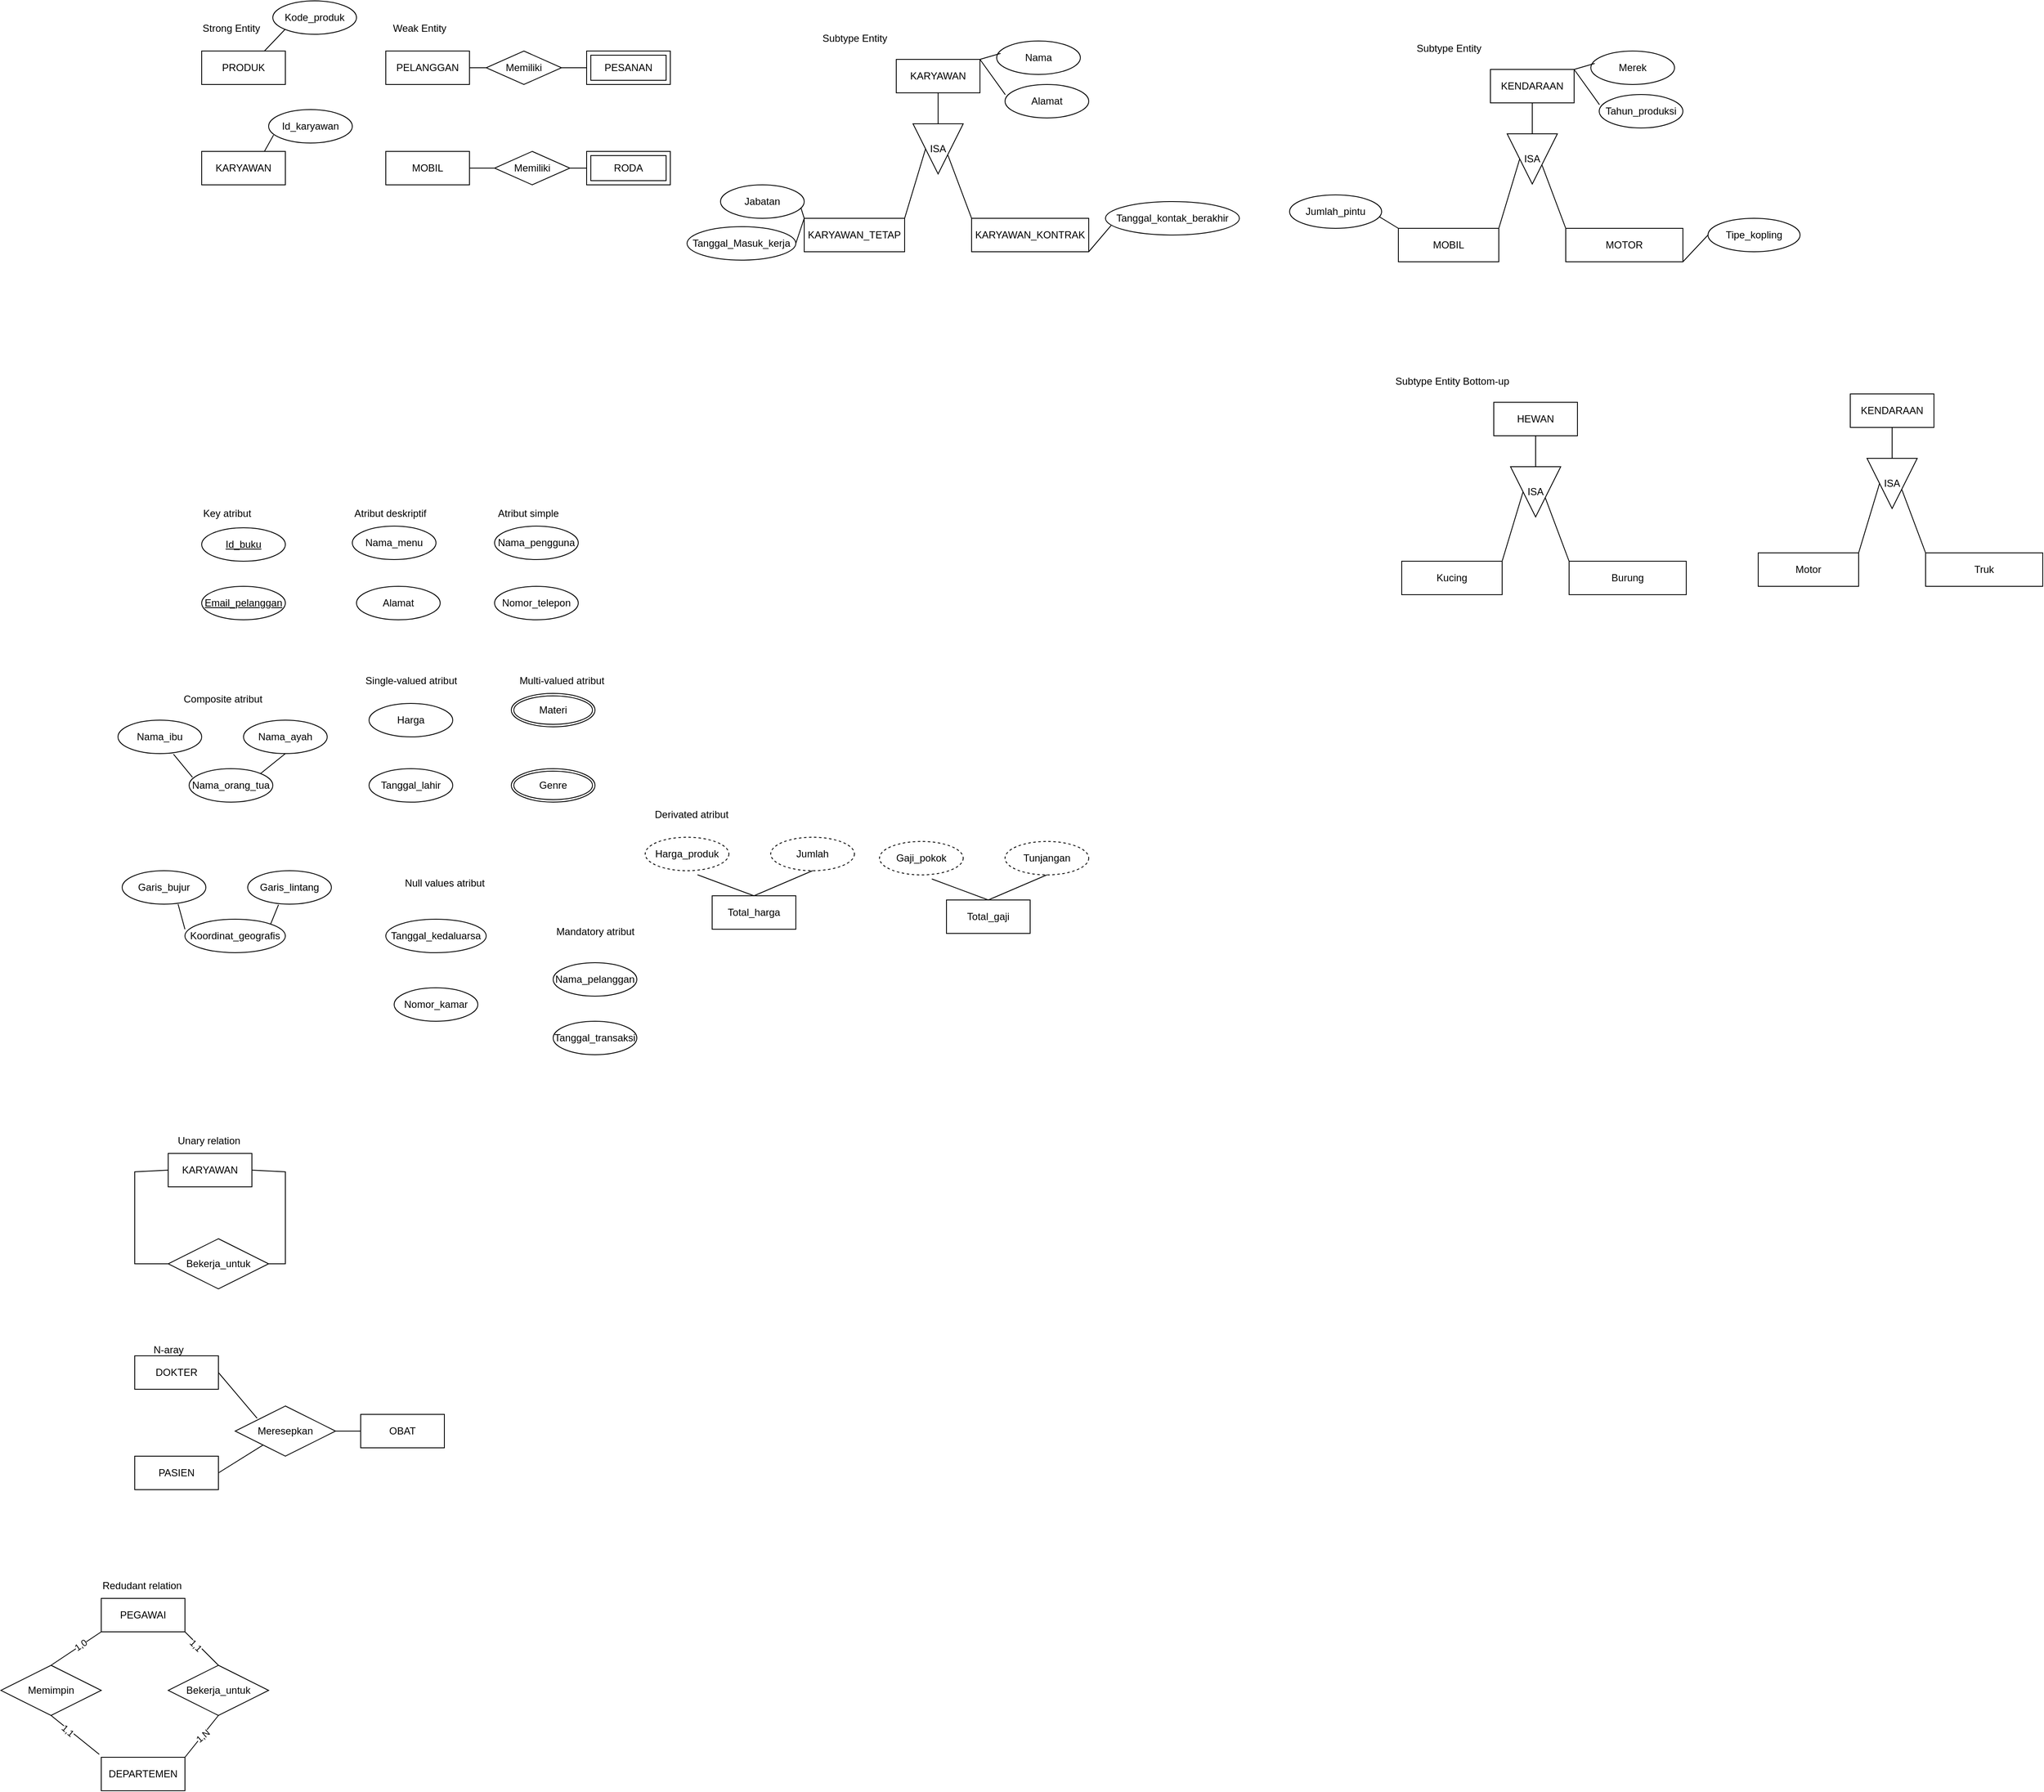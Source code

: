 <mxfile version="24.0.7" type="device">
  <diagram id="R2lEEEUBdFMjLlhIrx00" name="Page-1">
    <mxGraphModel dx="1388" dy="481" grid="1" gridSize="10" guides="1" tooltips="1" connect="1" arrows="1" fold="1" page="1" pageScale="1" pageWidth="850" pageHeight="1100" math="0" shadow="0" extFonts="Permanent Marker^https://fonts.googleapis.com/css?family=Permanent+Marker">
      <root>
        <mxCell id="0" />
        <mxCell id="1" parent="0" />
        <mxCell id="u9uhr_OKcIwBxx1G9bC1-1" value="Strong Entity" style="text;html=1;align=center;verticalAlign=middle;resizable=0;points=[];autosize=1;strokeColor=none;fillColor=none;" parent="1" vertex="1">
          <mxGeometry x="30" y="118" width="90" height="30" as="geometry" />
        </mxCell>
        <mxCell id="u9uhr_OKcIwBxx1G9bC1-2" value="PRODUK" style="whiteSpace=wrap;html=1;align=center;" parent="1" vertex="1">
          <mxGeometry x="40" y="160" width="100" height="40" as="geometry" />
        </mxCell>
        <mxCell id="u9uhr_OKcIwBxx1G9bC1-3" value="Kode_produk" style="ellipse;whiteSpace=wrap;html=1;align=center;" parent="1" vertex="1">
          <mxGeometry x="125" y="100" width="100" height="40" as="geometry" />
        </mxCell>
        <mxCell id="u9uhr_OKcIwBxx1G9bC1-4" value="PESANAN" style="shape=ext;margin=3;double=1;whiteSpace=wrap;html=1;align=center;" parent="1" vertex="1">
          <mxGeometry x="500" y="160" width="100" height="40" as="geometry" />
        </mxCell>
        <mxCell id="u9uhr_OKcIwBxx1G9bC1-6" value="" style="endArrow=none;html=1;rounded=0;exitX=0.75;exitY=0;exitDx=0;exitDy=0;entryX=0;entryY=1;entryDx=0;entryDy=0;" parent="1" source="u9uhr_OKcIwBxx1G9bC1-2" target="u9uhr_OKcIwBxx1G9bC1-3" edge="1">
          <mxGeometry width="50" height="50" relative="1" as="geometry">
            <mxPoint x="90" y="180" as="sourcePoint" />
            <mxPoint x="140" y="130" as="targetPoint" />
          </mxGeometry>
        </mxCell>
        <mxCell id="u9uhr_OKcIwBxx1G9bC1-7" value="KARYAWAN" style="whiteSpace=wrap;html=1;align=center;" parent="1" vertex="1">
          <mxGeometry x="40" y="280" width="100" height="40" as="geometry" />
        </mxCell>
        <mxCell id="u9uhr_OKcIwBxx1G9bC1-8" value="" style="endArrow=none;html=1;rounded=0;exitX=0.75;exitY=0;exitDx=0;exitDy=0;entryX=0.059;entryY=0.761;entryDx=0;entryDy=0;entryPerimeter=0;" parent="1" source="u9uhr_OKcIwBxx1G9bC1-7" target="u9uhr_OKcIwBxx1G9bC1-9" edge="1">
          <mxGeometry width="50" height="50" relative="1" as="geometry">
            <mxPoint x="90" y="266" as="sourcePoint" />
            <mxPoint x="140" y="220" as="targetPoint" />
          </mxGeometry>
        </mxCell>
        <mxCell id="u9uhr_OKcIwBxx1G9bC1-9" value="Id_karyawan" style="ellipse;whiteSpace=wrap;html=1;align=center;" parent="1" vertex="1">
          <mxGeometry x="120" y="230" width="100" height="40" as="geometry" />
        </mxCell>
        <mxCell id="u9uhr_OKcIwBxx1G9bC1-10" value="RODA" style="shape=ext;margin=3;double=1;whiteSpace=wrap;html=1;align=center;" parent="1" vertex="1">
          <mxGeometry x="500" y="280" width="100" height="40" as="geometry" />
        </mxCell>
        <mxCell id="u9uhr_OKcIwBxx1G9bC1-12" value="PELANGGAN" style="whiteSpace=wrap;html=1;align=center;" parent="1" vertex="1">
          <mxGeometry x="260" y="160" width="100" height="40" as="geometry" />
        </mxCell>
        <mxCell id="u9uhr_OKcIwBxx1G9bC1-13" value="MOBIL" style="whiteSpace=wrap;html=1;align=center;" parent="1" vertex="1">
          <mxGeometry x="260" y="280" width="100" height="40" as="geometry" />
        </mxCell>
        <mxCell id="u9uhr_OKcIwBxx1G9bC1-14" value="Memiliki" style="shape=rhombus;perimeter=rhombusPerimeter;whiteSpace=wrap;html=1;align=center;" parent="1" vertex="1">
          <mxGeometry x="380" y="160" width="90" height="40" as="geometry" />
        </mxCell>
        <mxCell id="u9uhr_OKcIwBxx1G9bC1-15" value="Memiliki" style="shape=rhombus;perimeter=rhombusPerimeter;whiteSpace=wrap;html=1;align=center;" parent="1" vertex="1">
          <mxGeometry x="390" y="280" width="90" height="40" as="geometry" />
        </mxCell>
        <mxCell id="u9uhr_OKcIwBxx1G9bC1-17" value="" style="endArrow=none;html=1;rounded=0;entryX=0;entryY=0.5;entryDx=0;entryDy=0;exitX=1;exitY=0.5;exitDx=0;exitDy=0;" parent="1" source="u9uhr_OKcIwBxx1G9bC1-12" target="u9uhr_OKcIwBxx1G9bC1-14" edge="1">
          <mxGeometry width="50" height="50" relative="1" as="geometry">
            <mxPoint x="330" y="260" as="sourcePoint" />
            <mxPoint x="380" y="210" as="targetPoint" />
          </mxGeometry>
        </mxCell>
        <mxCell id="u9uhr_OKcIwBxx1G9bC1-18" value="" style="endArrow=none;html=1;rounded=0;exitX=1;exitY=0.5;exitDx=0;exitDy=0;" parent="1" source="u9uhr_OKcIwBxx1G9bC1-14" edge="1">
          <mxGeometry width="50" height="50" relative="1" as="geometry">
            <mxPoint x="370" y="190" as="sourcePoint" />
            <mxPoint x="490" y="180" as="targetPoint" />
            <Array as="points">
              <mxPoint x="490" y="180" />
              <mxPoint x="500" y="180" />
            </Array>
          </mxGeometry>
        </mxCell>
        <mxCell id="u9uhr_OKcIwBxx1G9bC1-19" value="" style="endArrow=none;html=1;rounded=0;exitX=1;exitY=0.5;exitDx=0;exitDy=0;" parent="1" source="u9uhr_OKcIwBxx1G9bC1-15" edge="1">
          <mxGeometry width="50" height="50" relative="1" as="geometry">
            <mxPoint x="480" y="190" as="sourcePoint" />
            <mxPoint x="500" y="300" as="targetPoint" />
            <Array as="points">
              <mxPoint x="500" y="300" />
            </Array>
          </mxGeometry>
        </mxCell>
        <mxCell id="u9uhr_OKcIwBxx1G9bC1-20" value="" style="endArrow=none;html=1;rounded=0;exitX=1;exitY=0.5;exitDx=0;exitDy=0;entryX=0;entryY=0.5;entryDx=0;entryDy=0;" parent="1" source="u9uhr_OKcIwBxx1G9bC1-13" target="u9uhr_OKcIwBxx1G9bC1-15" edge="1">
          <mxGeometry width="50" height="50" relative="1" as="geometry">
            <mxPoint x="380" y="370" as="sourcePoint" />
            <mxPoint x="430" y="320" as="targetPoint" />
          </mxGeometry>
        </mxCell>
        <mxCell id="u9uhr_OKcIwBxx1G9bC1-21" value="Weak Entity" style="text;html=1;align=center;verticalAlign=middle;resizable=0;points=[];autosize=1;strokeColor=none;fillColor=none;" parent="1" vertex="1">
          <mxGeometry x="255" y="118" width="90" height="30" as="geometry" />
        </mxCell>
        <mxCell id="u9uhr_OKcIwBxx1G9bC1-22" value="Subtype Entity" style="text;html=1;align=center;verticalAlign=middle;resizable=0;points=[];autosize=1;strokeColor=none;fillColor=none;" parent="1" vertex="1">
          <mxGeometry x="770" y="130" width="100" height="30" as="geometry" />
        </mxCell>
        <mxCell id="u9uhr_OKcIwBxx1G9bC1-23" value="KARYAWAN" style="whiteSpace=wrap;html=1;align=center;" parent="1" vertex="1">
          <mxGeometry x="870" y="170" width="100" height="40" as="geometry" />
        </mxCell>
        <mxCell id="u9uhr_OKcIwBxx1G9bC1-25" value="KARYAWAN_TETAP" style="whiteSpace=wrap;html=1;align=center;" parent="1" vertex="1">
          <mxGeometry x="760" y="360" width="120" height="40" as="geometry" />
        </mxCell>
        <mxCell id="u9uhr_OKcIwBxx1G9bC1-26" value="KARYAWAN_KONTRAK" style="whiteSpace=wrap;html=1;align=center;" parent="1" vertex="1">
          <mxGeometry x="960" y="360" width="140" height="40" as="geometry" />
        </mxCell>
        <mxCell id="u9uhr_OKcIwBxx1G9bC1-27" value="Tanggal_kontak_berakhir" style="ellipse;whiteSpace=wrap;html=1;align=center;" parent="1" vertex="1">
          <mxGeometry x="1120" y="340" width="160" height="40" as="geometry" />
        </mxCell>
        <mxCell id="u9uhr_OKcIwBxx1G9bC1-28" value="Jabatan" style="ellipse;whiteSpace=wrap;html=1;align=center;" parent="1" vertex="1">
          <mxGeometry x="660" y="320" width="100" height="40" as="geometry" />
        </mxCell>
        <mxCell id="u9uhr_OKcIwBxx1G9bC1-32" value="" style="endArrow=none;html=1;rounded=0;exitX=0;exitY=0.5;exitDx=0;exitDy=0;entryX=0.5;entryY=1;entryDx=0;entryDy=0;" parent="1" source="u9uhr_OKcIwBxx1G9bC1-35" target="u9uhr_OKcIwBxx1G9bC1-23" edge="1">
          <mxGeometry width="50" height="50" relative="1" as="geometry">
            <mxPoint x="910" y="250" as="sourcePoint" />
            <mxPoint x="880" y="200" as="targetPoint" />
          </mxGeometry>
        </mxCell>
        <mxCell id="u9uhr_OKcIwBxx1G9bC1-33" value="" style="endArrow=none;html=1;rounded=0;exitX=0.5;exitY=0;exitDx=0;exitDy=0;entryX=0;entryY=0;entryDx=0;entryDy=0;" parent="1" target="u9uhr_OKcIwBxx1G9bC1-26" edge="1">
          <mxGeometry width="50" height="50" relative="1" as="geometry">
            <mxPoint x="930" y="280" as="sourcePoint" />
            <mxPoint x="910" y="310" as="targetPoint" />
          </mxGeometry>
        </mxCell>
        <mxCell id="u9uhr_OKcIwBxx1G9bC1-34" value="" style="endArrow=none;html=1;rounded=0;entryX=0.5;entryY=1;entryDx=0;entryDy=0;exitX=1;exitY=0;exitDx=0;exitDy=0;" parent="1" source="u9uhr_OKcIwBxx1G9bC1-25" target="u9uhr_OKcIwBxx1G9bC1-35" edge="1">
          <mxGeometry width="50" height="50" relative="1" as="geometry">
            <mxPoint x="790" y="350" as="sourcePoint" />
            <mxPoint x="890" y="280" as="targetPoint" />
          </mxGeometry>
        </mxCell>
        <mxCell id="u9uhr_OKcIwBxx1G9bC1-35" value="ISA" style="triangle;whiteSpace=wrap;html=1;dashed=0;direction=south;" parent="1" vertex="1">
          <mxGeometry x="890" y="247" width="60" height="60" as="geometry" />
        </mxCell>
        <mxCell id="u9uhr_OKcIwBxx1G9bC1-39" value="" style="endArrow=none;html=1;rounded=0;exitX=1;exitY=1;exitDx=0;exitDy=0;entryX=0.042;entryY=0.714;entryDx=0;entryDy=0;entryPerimeter=0;" parent="1" source="u9uhr_OKcIwBxx1G9bC1-26" target="u9uhr_OKcIwBxx1G9bC1-27" edge="1">
          <mxGeometry width="50" height="50" relative="1" as="geometry">
            <mxPoint x="1070" y="410" as="sourcePoint" />
            <mxPoint x="1120" y="360" as="targetPoint" />
          </mxGeometry>
        </mxCell>
        <mxCell id="u9uhr_OKcIwBxx1G9bC1-40" value="" style="endArrow=none;html=1;rounded=0;exitX=0;exitY=0;exitDx=0;exitDy=0;entryX=0.96;entryY=0.679;entryDx=0;entryDy=0;entryPerimeter=0;" parent="1" source="u9uhr_OKcIwBxx1G9bC1-25" target="u9uhr_OKcIwBxx1G9bC1-28" edge="1">
          <mxGeometry width="50" height="50" relative="1" as="geometry">
            <mxPoint x="790" y="365" as="sourcePoint" />
            <mxPoint x="840" y="315" as="targetPoint" />
          </mxGeometry>
        </mxCell>
        <mxCell id="u9uhr_OKcIwBxx1G9bC1-43" value="Nama" style="ellipse;whiteSpace=wrap;html=1;align=center;" parent="1" vertex="1">
          <mxGeometry x="990" y="148" width="100" height="40" as="geometry" />
        </mxCell>
        <mxCell id="u9uhr_OKcIwBxx1G9bC1-44" value="" style="endArrow=none;html=1;rounded=0;exitX=1;exitY=0;exitDx=0;exitDy=0;entryX=0.046;entryY=0.371;entryDx=0;entryDy=0;entryPerimeter=0;" parent="1" source="u9uhr_OKcIwBxx1G9bC1-23" target="u9uhr_OKcIwBxx1G9bC1-43" edge="1">
          <mxGeometry width="50" height="50" relative="1" as="geometry">
            <mxPoint x="930" y="200" as="sourcePoint" />
            <mxPoint x="980" y="150" as="targetPoint" />
          </mxGeometry>
        </mxCell>
        <mxCell id="u9uhr_OKcIwBxx1G9bC1-45" value="Alamat" style="ellipse;whiteSpace=wrap;html=1;align=center;" parent="1" vertex="1">
          <mxGeometry x="1000" y="200" width="100" height="40" as="geometry" />
        </mxCell>
        <mxCell id="u9uhr_OKcIwBxx1G9bC1-46" value="" style="endArrow=none;html=1;rounded=0;exitX=1;exitY=0;exitDx=0;exitDy=0;entryX=0.003;entryY=0.304;entryDx=0;entryDy=0;entryPerimeter=0;" parent="1" source="u9uhr_OKcIwBxx1G9bC1-23" target="u9uhr_OKcIwBxx1G9bC1-45" edge="1">
          <mxGeometry width="50" height="50" relative="1" as="geometry">
            <mxPoint x="950" y="300" as="sourcePoint" />
            <mxPoint x="1000" y="250" as="targetPoint" />
          </mxGeometry>
        </mxCell>
        <mxCell id="u9uhr_OKcIwBxx1G9bC1-47" value="Tanggal_Masuk_kerja" style="ellipse;whiteSpace=wrap;html=1;align=center;" parent="1" vertex="1">
          <mxGeometry x="620" y="370" width="130" height="40" as="geometry" />
        </mxCell>
        <mxCell id="u9uhr_OKcIwBxx1G9bC1-48" value="" style="endArrow=none;html=1;rounded=0;exitX=1;exitY=0.5;exitDx=0;exitDy=0;entryX=0;entryY=0;entryDx=0;entryDy=0;" parent="1" source="u9uhr_OKcIwBxx1G9bC1-47" target="u9uhr_OKcIwBxx1G9bC1-25" edge="1">
          <mxGeometry width="50" height="50" relative="1" as="geometry">
            <mxPoint x="720" y="480" as="sourcePoint" />
            <mxPoint x="770" y="430" as="targetPoint" />
          </mxGeometry>
        </mxCell>
        <mxCell id="u9uhr_OKcIwBxx1G9bC1-64" value="Subtype Entity" style="text;html=1;align=center;verticalAlign=middle;resizable=0;points=[];autosize=1;strokeColor=none;fillColor=none;" parent="1" vertex="1">
          <mxGeometry x="1480" y="142" width="100" height="30" as="geometry" />
        </mxCell>
        <mxCell id="u9uhr_OKcIwBxx1G9bC1-65" value="KENDARAAN" style="whiteSpace=wrap;html=1;align=center;" parent="1" vertex="1">
          <mxGeometry x="1580" y="182" width="100" height="40" as="geometry" />
        </mxCell>
        <mxCell id="u9uhr_OKcIwBxx1G9bC1-66" value="MOBIL" style="whiteSpace=wrap;html=1;align=center;" parent="1" vertex="1">
          <mxGeometry x="1470" y="372" width="120" height="40" as="geometry" />
        </mxCell>
        <mxCell id="u9uhr_OKcIwBxx1G9bC1-67" value="MOTOR" style="whiteSpace=wrap;html=1;align=center;" parent="1" vertex="1">
          <mxGeometry x="1670" y="372" width="140" height="40" as="geometry" />
        </mxCell>
        <mxCell id="u9uhr_OKcIwBxx1G9bC1-68" value="" style="endArrow=none;html=1;rounded=0;exitX=0;exitY=0.5;exitDx=0;exitDy=0;entryX=0.5;entryY=1;entryDx=0;entryDy=0;" parent="1" source="u9uhr_OKcIwBxx1G9bC1-71" target="u9uhr_OKcIwBxx1G9bC1-65" edge="1">
          <mxGeometry width="50" height="50" relative="1" as="geometry">
            <mxPoint x="1620" y="262" as="sourcePoint" />
            <mxPoint x="1590" y="212" as="targetPoint" />
          </mxGeometry>
        </mxCell>
        <mxCell id="u9uhr_OKcIwBxx1G9bC1-69" value="" style="endArrow=none;html=1;rounded=0;exitX=0.5;exitY=0;exitDx=0;exitDy=0;entryX=0;entryY=0;entryDx=0;entryDy=0;" parent="1" target="u9uhr_OKcIwBxx1G9bC1-67" edge="1">
          <mxGeometry width="50" height="50" relative="1" as="geometry">
            <mxPoint x="1640" y="292" as="sourcePoint" />
            <mxPoint x="1620" y="322" as="targetPoint" />
          </mxGeometry>
        </mxCell>
        <mxCell id="u9uhr_OKcIwBxx1G9bC1-70" value="" style="endArrow=none;html=1;rounded=0;entryX=0.5;entryY=1;entryDx=0;entryDy=0;exitX=1;exitY=0;exitDx=0;exitDy=0;" parent="1" source="u9uhr_OKcIwBxx1G9bC1-66" target="u9uhr_OKcIwBxx1G9bC1-71" edge="1">
          <mxGeometry width="50" height="50" relative="1" as="geometry">
            <mxPoint x="1500" y="362" as="sourcePoint" />
            <mxPoint x="1600" y="292" as="targetPoint" />
          </mxGeometry>
        </mxCell>
        <mxCell id="u9uhr_OKcIwBxx1G9bC1-71" value="ISA" style="triangle;whiteSpace=wrap;html=1;dashed=0;direction=south;" parent="1" vertex="1">
          <mxGeometry x="1600" y="259" width="60" height="60" as="geometry" />
        </mxCell>
        <mxCell id="u9uhr_OKcIwBxx1G9bC1-72" value="" style="endArrow=none;html=1;rounded=0;exitX=1;exitY=1;exitDx=0;exitDy=0;entryX=0;entryY=0.5;entryDx=0;entryDy=0;" parent="1" source="u9uhr_OKcIwBxx1G9bC1-67" target="u9uhr_OKcIwBxx1G9bC1-79" edge="1">
          <mxGeometry width="50" height="50" relative="1" as="geometry">
            <mxPoint x="1780" y="422" as="sourcePoint" />
            <mxPoint x="1837" y="381" as="targetPoint" />
          </mxGeometry>
        </mxCell>
        <mxCell id="u9uhr_OKcIwBxx1G9bC1-73" value="" style="endArrow=none;html=1;rounded=0;exitX=0;exitY=0;exitDx=0;exitDy=0;entryX=0.964;entryY=0.635;entryDx=0;entryDy=0;entryPerimeter=0;" parent="1" source="u9uhr_OKcIwBxx1G9bC1-66" target="u9uhr_OKcIwBxx1G9bC1-80" edge="1">
          <mxGeometry width="50" height="50" relative="1" as="geometry">
            <mxPoint x="1500" y="377" as="sourcePoint" />
            <mxPoint x="1466" y="359" as="targetPoint" />
          </mxGeometry>
        </mxCell>
        <mxCell id="u9uhr_OKcIwBxx1G9bC1-74" value="Merek" style="ellipse;whiteSpace=wrap;html=1;align=center;" parent="1" vertex="1">
          <mxGeometry x="1700" y="160" width="100" height="40" as="geometry" />
        </mxCell>
        <mxCell id="u9uhr_OKcIwBxx1G9bC1-75" value="" style="endArrow=none;html=1;rounded=0;exitX=1;exitY=0;exitDx=0;exitDy=0;entryX=0.046;entryY=0.371;entryDx=0;entryDy=0;entryPerimeter=0;" parent="1" source="u9uhr_OKcIwBxx1G9bC1-65" target="u9uhr_OKcIwBxx1G9bC1-74" edge="1">
          <mxGeometry width="50" height="50" relative="1" as="geometry">
            <mxPoint x="1640" y="212" as="sourcePoint" />
            <mxPoint x="1690" y="162" as="targetPoint" />
          </mxGeometry>
        </mxCell>
        <mxCell id="u9uhr_OKcIwBxx1G9bC1-76" value="Tahun_produksi" style="ellipse;whiteSpace=wrap;html=1;align=center;" parent="1" vertex="1">
          <mxGeometry x="1710" y="212" width="100" height="40" as="geometry" />
        </mxCell>
        <mxCell id="u9uhr_OKcIwBxx1G9bC1-77" value="" style="endArrow=none;html=1;rounded=0;exitX=1;exitY=0;exitDx=0;exitDy=0;entryX=0.003;entryY=0.304;entryDx=0;entryDy=0;entryPerimeter=0;" parent="1" source="u9uhr_OKcIwBxx1G9bC1-65" target="u9uhr_OKcIwBxx1G9bC1-76" edge="1">
          <mxGeometry width="50" height="50" relative="1" as="geometry">
            <mxPoint x="1660" y="312" as="sourcePoint" />
            <mxPoint x="1710" y="262" as="targetPoint" />
          </mxGeometry>
        </mxCell>
        <mxCell id="u9uhr_OKcIwBxx1G9bC1-79" value="Tipe_kopling" style="ellipse;whiteSpace=wrap;html=1;align=center;" parent="1" vertex="1">
          <mxGeometry x="1840" y="360" width="110" height="40" as="geometry" />
        </mxCell>
        <mxCell id="u9uhr_OKcIwBxx1G9bC1-80" value="Jumlah_pintu" style="ellipse;whiteSpace=wrap;html=1;align=center;" parent="1" vertex="1">
          <mxGeometry x="1340" y="332" width="110" height="40" as="geometry" />
        </mxCell>
        <mxCell id="h_sFeL7b-_U_BaMvyaqJ-2" value="Subtype Entity Bottom-up" style="text;html=1;align=center;verticalAlign=middle;resizable=0;points=[];autosize=1;strokeColor=none;fillColor=none;" parent="1" vertex="1">
          <mxGeometry x="1454" y="540" width="160" height="30" as="geometry" />
        </mxCell>
        <mxCell id="h_sFeL7b-_U_BaMvyaqJ-3" value="HEWAN" style="whiteSpace=wrap;html=1;align=center;" parent="1" vertex="1">
          <mxGeometry x="1584" y="580" width="100" height="40" as="geometry" />
        </mxCell>
        <mxCell id="h_sFeL7b-_U_BaMvyaqJ-4" value="Kucing" style="whiteSpace=wrap;html=1;align=center;" parent="1" vertex="1">
          <mxGeometry x="1474" y="770" width="120" height="40" as="geometry" />
        </mxCell>
        <mxCell id="h_sFeL7b-_U_BaMvyaqJ-5" value="Burung" style="whiteSpace=wrap;html=1;align=center;" parent="1" vertex="1">
          <mxGeometry x="1674" y="770" width="140" height="40" as="geometry" />
        </mxCell>
        <mxCell id="h_sFeL7b-_U_BaMvyaqJ-6" value="" style="endArrow=none;html=1;rounded=0;exitX=0;exitY=0.5;exitDx=0;exitDy=0;entryX=0.5;entryY=1;entryDx=0;entryDy=0;" parent="1" source="h_sFeL7b-_U_BaMvyaqJ-9" target="h_sFeL7b-_U_BaMvyaqJ-3" edge="1">
          <mxGeometry width="50" height="50" relative="1" as="geometry">
            <mxPoint x="1624" y="660" as="sourcePoint" />
            <mxPoint x="1594" y="610" as="targetPoint" />
          </mxGeometry>
        </mxCell>
        <mxCell id="h_sFeL7b-_U_BaMvyaqJ-7" value="" style="endArrow=none;html=1;rounded=0;exitX=0.5;exitY=0;exitDx=0;exitDy=0;entryX=0;entryY=0;entryDx=0;entryDy=0;" parent="1" target="h_sFeL7b-_U_BaMvyaqJ-5" edge="1">
          <mxGeometry width="50" height="50" relative="1" as="geometry">
            <mxPoint x="1644" y="690" as="sourcePoint" />
            <mxPoint x="1624" y="720" as="targetPoint" />
          </mxGeometry>
        </mxCell>
        <mxCell id="h_sFeL7b-_U_BaMvyaqJ-8" value="" style="endArrow=none;html=1;rounded=0;entryX=0.5;entryY=1;entryDx=0;entryDy=0;exitX=1;exitY=0;exitDx=0;exitDy=0;" parent="1" source="h_sFeL7b-_U_BaMvyaqJ-4" target="h_sFeL7b-_U_BaMvyaqJ-9" edge="1">
          <mxGeometry width="50" height="50" relative="1" as="geometry">
            <mxPoint x="1504" y="760" as="sourcePoint" />
            <mxPoint x="1604" y="690" as="targetPoint" />
          </mxGeometry>
        </mxCell>
        <mxCell id="h_sFeL7b-_U_BaMvyaqJ-9" value="ISA" style="triangle;whiteSpace=wrap;html=1;dashed=0;direction=south;" parent="1" vertex="1">
          <mxGeometry x="1604" y="657" width="60" height="60" as="geometry" />
        </mxCell>
        <mxCell id="h_sFeL7b-_U_BaMvyaqJ-16" value="Motor" style="whiteSpace=wrap;html=1;align=center;" parent="1" vertex="1">
          <mxGeometry x="1900" y="760" width="120" height="40" as="geometry" />
        </mxCell>
        <mxCell id="h_sFeL7b-_U_BaMvyaqJ-17" value="Truk" style="whiteSpace=wrap;html=1;align=center;" parent="1" vertex="1">
          <mxGeometry x="2100" y="760" width="140" height="40" as="geometry" />
        </mxCell>
        <mxCell id="h_sFeL7b-_U_BaMvyaqJ-18" value="" style="endArrow=none;html=1;rounded=0;exitX=0;exitY=0.5;exitDx=0;exitDy=0;entryX=0.5;entryY=1;entryDx=0;entryDy=0;" parent="1" source="h_sFeL7b-_U_BaMvyaqJ-21" target="h_sFeL7b-_U_BaMvyaqJ-22" edge="1">
          <mxGeometry width="50" height="50" relative="1" as="geometry">
            <mxPoint x="2050" y="650" as="sourcePoint" />
            <mxPoint x="2060" y="610" as="targetPoint" />
          </mxGeometry>
        </mxCell>
        <mxCell id="h_sFeL7b-_U_BaMvyaqJ-19" value="" style="endArrow=none;html=1;rounded=0;exitX=0.5;exitY=0;exitDx=0;exitDy=0;entryX=0;entryY=0;entryDx=0;entryDy=0;" parent="1" target="h_sFeL7b-_U_BaMvyaqJ-17" edge="1">
          <mxGeometry width="50" height="50" relative="1" as="geometry">
            <mxPoint x="2070" y="680" as="sourcePoint" />
            <mxPoint x="2050" y="710" as="targetPoint" />
          </mxGeometry>
        </mxCell>
        <mxCell id="h_sFeL7b-_U_BaMvyaqJ-20" value="" style="endArrow=none;html=1;rounded=0;entryX=0.5;entryY=1;entryDx=0;entryDy=0;exitX=1;exitY=0;exitDx=0;exitDy=0;" parent="1" source="h_sFeL7b-_U_BaMvyaqJ-16" target="h_sFeL7b-_U_BaMvyaqJ-21" edge="1">
          <mxGeometry width="50" height="50" relative="1" as="geometry">
            <mxPoint x="1930" y="750" as="sourcePoint" />
            <mxPoint x="2030" y="680" as="targetPoint" />
          </mxGeometry>
        </mxCell>
        <mxCell id="h_sFeL7b-_U_BaMvyaqJ-21" value="ISA" style="triangle;whiteSpace=wrap;html=1;dashed=0;direction=south;" parent="1" vertex="1">
          <mxGeometry x="2030" y="647" width="60" height="60" as="geometry" />
        </mxCell>
        <mxCell id="h_sFeL7b-_U_BaMvyaqJ-22" value="KENDARAAN" style="whiteSpace=wrap;html=1;align=center;" parent="1" vertex="1">
          <mxGeometry x="2010" y="570" width="100" height="40" as="geometry" />
        </mxCell>
        <mxCell id="h_sFeL7b-_U_BaMvyaqJ-24" value="Key atribut" style="text;html=1;align=center;verticalAlign=middle;resizable=0;points=[];autosize=1;strokeColor=none;fillColor=none;" parent="1" vertex="1">
          <mxGeometry x="30" y="698" width="80" height="30" as="geometry" />
        </mxCell>
        <mxCell id="h_sFeL7b-_U_BaMvyaqJ-25" value="Id_buku" style="ellipse;whiteSpace=wrap;html=1;align=center;fontStyle=4;" parent="1" vertex="1">
          <mxGeometry x="40" y="730" width="100" height="40" as="geometry" />
        </mxCell>
        <mxCell id="h_sFeL7b-_U_BaMvyaqJ-26" value="Email_pelanggan" style="ellipse;whiteSpace=wrap;html=1;align=center;fontStyle=4;" parent="1" vertex="1">
          <mxGeometry x="40" y="800" width="100" height="40" as="geometry" />
        </mxCell>
        <mxCell id="h_sFeL7b-_U_BaMvyaqJ-27" value="Nama_menu" style="ellipse;whiteSpace=wrap;html=1;align=center;" parent="1" vertex="1">
          <mxGeometry x="220" y="728" width="100" height="40" as="geometry" />
        </mxCell>
        <mxCell id="h_sFeL7b-_U_BaMvyaqJ-28" value="Alamat" style="ellipse;whiteSpace=wrap;html=1;align=center;" parent="1" vertex="1">
          <mxGeometry x="225" y="800" width="100" height="40" as="geometry" />
        </mxCell>
        <mxCell id="h_sFeL7b-_U_BaMvyaqJ-29" value="Atribut deskriptif" style="text;html=1;align=center;verticalAlign=middle;resizable=0;points=[];autosize=1;strokeColor=none;fillColor=none;" parent="1" vertex="1">
          <mxGeometry x="210" y="698" width="110" height="30" as="geometry" />
        </mxCell>
        <mxCell id="h_sFeL7b-_U_BaMvyaqJ-30" value="Nama_pengguna" style="ellipse;whiteSpace=wrap;html=1;align=center;" parent="1" vertex="1">
          <mxGeometry x="390" y="728" width="100" height="40" as="geometry" />
        </mxCell>
        <mxCell id="h_sFeL7b-_U_BaMvyaqJ-31" value="Atribut simple" style="text;html=1;align=center;verticalAlign=middle;resizable=0;points=[];autosize=1;strokeColor=none;fillColor=none;" parent="1" vertex="1">
          <mxGeometry x="380" y="698" width="100" height="30" as="geometry" />
        </mxCell>
        <mxCell id="h_sFeL7b-_U_BaMvyaqJ-32" value="Composite atribut" style="text;html=1;align=center;verticalAlign=middle;resizable=0;points=[];autosize=1;strokeColor=none;fillColor=none;" parent="1" vertex="1">
          <mxGeometry x="5" y="920" width="120" height="30" as="geometry" />
        </mxCell>
        <mxCell id="h_sFeL7b-_U_BaMvyaqJ-33" value="Single-valued atribut" style="text;html=1;align=center;verticalAlign=middle;resizable=0;points=[];autosize=1;strokeColor=none;fillColor=none;" parent="1" vertex="1">
          <mxGeometry x="225" y="898" width="130" height="30" as="geometry" />
        </mxCell>
        <mxCell id="h_sFeL7b-_U_BaMvyaqJ-34" value="Multi-valued atribut" style="text;html=1;align=center;verticalAlign=middle;resizable=0;points=[];autosize=1;strokeColor=none;fillColor=none;" parent="1" vertex="1">
          <mxGeometry x="410" y="898" width="120" height="30" as="geometry" />
        </mxCell>
        <mxCell id="h_sFeL7b-_U_BaMvyaqJ-35" value="Null values atribut" style="text;html=1;align=center;verticalAlign=middle;resizable=0;points=[];autosize=1;strokeColor=none;fillColor=none;" parent="1" vertex="1">
          <mxGeometry x="270" y="1140" width="120" height="30" as="geometry" />
        </mxCell>
        <mxCell id="h_sFeL7b-_U_BaMvyaqJ-36" value="Mandatory atribut" style="text;html=1;align=center;verticalAlign=middle;resizable=0;points=[];autosize=1;strokeColor=none;fillColor=none;" parent="1" vertex="1">
          <mxGeometry x="450" y="1198" width="120" height="30" as="geometry" />
        </mxCell>
        <mxCell id="h_sFeL7b-_U_BaMvyaqJ-37" value="Derivated atribut" style="text;html=1;align=center;verticalAlign=middle;resizable=0;points=[];autosize=1;strokeColor=none;fillColor=none;" parent="1" vertex="1">
          <mxGeometry x="570" y="1058" width="110" height="30" as="geometry" />
        </mxCell>
        <mxCell id="h_sFeL7b-_U_BaMvyaqJ-38" value="Nomor_telepon" style="ellipse;whiteSpace=wrap;html=1;align=center;" parent="1" vertex="1">
          <mxGeometry x="390" y="800" width="100" height="40" as="geometry" />
        </mxCell>
        <mxCell id="h_sFeL7b-_U_BaMvyaqJ-39" value="Harga_produk" style="ellipse;whiteSpace=wrap;html=1;align=center;dashed=1;" parent="1" vertex="1">
          <mxGeometry x="570" y="1100" width="100" height="40" as="geometry" />
        </mxCell>
        <mxCell id="h_sFeL7b-_U_BaMvyaqJ-40" value="Materi" style="ellipse;shape=doubleEllipse;margin=3;whiteSpace=wrap;html=1;align=center;" parent="1" vertex="1">
          <mxGeometry x="410" y="928" width="100" height="40" as="geometry" />
        </mxCell>
        <mxCell id="h_sFeL7b-_U_BaMvyaqJ-41" value="Genre" style="ellipse;shape=doubleEllipse;margin=3;whiteSpace=wrap;html=1;align=center;" parent="1" vertex="1">
          <mxGeometry x="410" y="1018" width="100" height="40" as="geometry" />
        </mxCell>
        <mxCell id="h_sFeL7b-_U_BaMvyaqJ-42" value="Nama_orang_tua" style="ellipse;whiteSpace=wrap;html=1;align=center;" parent="1" vertex="1">
          <mxGeometry x="25" y="1018" width="100" height="40" as="geometry" />
        </mxCell>
        <mxCell id="h_sFeL7b-_U_BaMvyaqJ-43" value="Nama_ayah" style="ellipse;whiteSpace=wrap;html=1;align=center;" parent="1" vertex="1">
          <mxGeometry x="90" y="960" width="100" height="40" as="geometry" />
        </mxCell>
        <mxCell id="h_sFeL7b-_U_BaMvyaqJ-44" value="Nama_ibu" style="ellipse;whiteSpace=wrap;html=1;align=center;" parent="1" vertex="1">
          <mxGeometry x="-60" y="960" width="100" height="40" as="geometry" />
        </mxCell>
        <mxCell id="h_sFeL7b-_U_BaMvyaqJ-48" value="Koordinat_geografis" style="ellipse;whiteSpace=wrap;html=1;align=center;" parent="1" vertex="1">
          <mxGeometry x="20" y="1198" width="120" height="40" as="geometry" />
        </mxCell>
        <mxCell id="h_sFeL7b-_U_BaMvyaqJ-49" value="Garis_lintang" style="ellipse;whiteSpace=wrap;html=1;align=center;" parent="1" vertex="1">
          <mxGeometry x="95" y="1140" width="100" height="40" as="geometry" />
        </mxCell>
        <mxCell id="h_sFeL7b-_U_BaMvyaqJ-50" value="Garis_bujur" style="ellipse;whiteSpace=wrap;html=1;align=center;" parent="1" vertex="1">
          <mxGeometry x="-55" y="1140" width="100" height="40" as="geometry" />
        </mxCell>
        <mxCell id="h_sFeL7b-_U_BaMvyaqJ-51" value="" style="endArrow=none;html=1;rounded=0;exitX=1;exitY=0;exitDx=0;exitDy=0;entryX=0.5;entryY=1;entryDx=0;entryDy=0;" parent="1" source="h_sFeL7b-_U_BaMvyaqJ-42" target="h_sFeL7b-_U_BaMvyaqJ-43" edge="1">
          <mxGeometry width="50" height="50" relative="1" as="geometry">
            <mxPoint x="130" y="1050" as="sourcePoint" />
            <mxPoint x="180" y="1000" as="targetPoint" />
          </mxGeometry>
        </mxCell>
        <mxCell id="h_sFeL7b-_U_BaMvyaqJ-52" value="" style="endArrow=none;html=1;rounded=0;exitX=0.663;exitY=1.018;exitDx=0;exitDy=0;exitPerimeter=0;entryX=0.04;entryY=0.258;entryDx=0;entryDy=0;entryPerimeter=0;" parent="1" source="h_sFeL7b-_U_BaMvyaqJ-44" target="h_sFeL7b-_U_BaMvyaqJ-42" edge="1">
          <mxGeometry width="50" height="50" relative="1" as="geometry">
            <mxPoint x="-10" y="1080" as="sourcePoint" />
            <mxPoint x="40" y="1030" as="targetPoint" />
          </mxGeometry>
        </mxCell>
        <mxCell id="h_sFeL7b-_U_BaMvyaqJ-53" value="" style="endArrow=none;html=1;rounded=0;exitX=1;exitY=0;exitDx=0;exitDy=0;entryX=0.368;entryY=1.018;entryDx=0;entryDy=0;entryPerimeter=0;" parent="1" source="h_sFeL7b-_U_BaMvyaqJ-48" target="h_sFeL7b-_U_BaMvyaqJ-49" edge="1">
          <mxGeometry width="50" height="50" relative="1" as="geometry">
            <mxPoint x="110" y="1250" as="sourcePoint" />
            <mxPoint x="160" y="1200" as="targetPoint" />
          </mxGeometry>
        </mxCell>
        <mxCell id="h_sFeL7b-_U_BaMvyaqJ-54" value="" style="endArrow=none;html=1;rounded=0;exitX=0.668;exitY=1.001;exitDx=0;exitDy=0;exitPerimeter=0;entryX=0;entryY=0.3;entryDx=0;entryDy=0;entryPerimeter=0;" parent="1" source="h_sFeL7b-_U_BaMvyaqJ-50" target="h_sFeL7b-_U_BaMvyaqJ-48" edge="1">
          <mxGeometry width="50" height="50" relative="1" as="geometry">
            <mxPoint x="20" y="1250" as="sourcePoint" />
            <mxPoint x="70" y="1200" as="targetPoint" />
          </mxGeometry>
        </mxCell>
        <mxCell id="h_sFeL7b-_U_BaMvyaqJ-55" value="Harga" style="ellipse;whiteSpace=wrap;html=1;align=center;" parent="1" vertex="1">
          <mxGeometry x="240" y="940" width="100" height="40" as="geometry" />
        </mxCell>
        <mxCell id="h_sFeL7b-_U_BaMvyaqJ-56" value="Tanggal_lahir" style="ellipse;whiteSpace=wrap;html=1;align=center;" parent="1" vertex="1">
          <mxGeometry x="240" y="1018" width="100" height="40" as="geometry" />
        </mxCell>
        <mxCell id="h_sFeL7b-_U_BaMvyaqJ-57" value="Tanggal_kedaluarsa" style="ellipse;whiteSpace=wrap;html=1;align=center;" parent="1" vertex="1">
          <mxGeometry x="260" y="1198" width="120" height="40" as="geometry" />
        </mxCell>
        <mxCell id="h_sFeL7b-_U_BaMvyaqJ-58" value="Nomor_kamar" style="ellipse;whiteSpace=wrap;html=1;align=center;" parent="1" vertex="1">
          <mxGeometry x="270" y="1280" width="100" height="40" as="geometry" />
        </mxCell>
        <mxCell id="h_sFeL7b-_U_BaMvyaqJ-59" value="Nama_pelanggan" style="ellipse;whiteSpace=wrap;html=1;align=center;" parent="1" vertex="1">
          <mxGeometry x="460" y="1250" width="100" height="40" as="geometry" />
        </mxCell>
        <mxCell id="h_sFeL7b-_U_BaMvyaqJ-60" value="Tanggal_transaksi" style="ellipse;whiteSpace=wrap;html=1;align=center;" parent="1" vertex="1">
          <mxGeometry x="460" y="1320" width="100" height="40" as="geometry" />
        </mxCell>
        <mxCell id="h_sFeL7b-_U_BaMvyaqJ-61" value="Jumlah" style="ellipse;whiteSpace=wrap;html=1;align=center;dashed=1;" parent="1" vertex="1">
          <mxGeometry x="720" y="1100" width="100" height="40" as="geometry" />
        </mxCell>
        <mxCell id="h_sFeL7b-_U_BaMvyaqJ-63" value="" style="endArrow=none;html=1;rounded=0;entryX=0.5;entryY=1;entryDx=0;entryDy=0;exitX=0.5;exitY=0;exitDx=0;exitDy=0;" parent="1" source="h_sFeL7b-_U_BaMvyaqJ-67" target="h_sFeL7b-_U_BaMvyaqJ-61" edge="1">
          <mxGeometry width="50" height="50" relative="1" as="geometry">
            <mxPoint x="700" y="1170" as="sourcePoint" />
            <mxPoint x="780" y="1150" as="targetPoint" />
          </mxGeometry>
        </mxCell>
        <mxCell id="h_sFeL7b-_U_BaMvyaqJ-64" value="" style="endArrow=none;html=1;rounded=0;exitX=0.625;exitY=1.122;exitDx=0;exitDy=0;exitPerimeter=0;entryX=0.5;entryY=0;entryDx=0;entryDy=0;" parent="1" source="h_sFeL7b-_U_BaMvyaqJ-39" target="h_sFeL7b-_U_BaMvyaqJ-67" edge="1">
          <mxGeometry width="50" height="50" relative="1" as="geometry">
            <mxPoint x="750" y="1250" as="sourcePoint" />
            <mxPoint x="700" y="1170" as="targetPoint" />
          </mxGeometry>
        </mxCell>
        <mxCell id="h_sFeL7b-_U_BaMvyaqJ-67" value="Total_harga" style="whiteSpace=wrap;html=1;align=center;" parent="1" vertex="1">
          <mxGeometry x="650" y="1170" width="100" height="40" as="geometry" />
        </mxCell>
        <mxCell id="h_sFeL7b-_U_BaMvyaqJ-73" value="Gaji_pokok" style="ellipse;whiteSpace=wrap;html=1;align=center;dashed=1;" parent="1" vertex="1">
          <mxGeometry x="850" y="1105" width="100" height="40" as="geometry" />
        </mxCell>
        <mxCell id="h_sFeL7b-_U_BaMvyaqJ-74" value="Tunjangan" style="ellipse;whiteSpace=wrap;html=1;align=center;dashed=1;" parent="1" vertex="1">
          <mxGeometry x="1000" y="1105" width="100" height="40" as="geometry" />
        </mxCell>
        <mxCell id="h_sFeL7b-_U_BaMvyaqJ-75" value="" style="endArrow=none;html=1;rounded=0;entryX=0.5;entryY=1;entryDx=0;entryDy=0;exitX=0.5;exitY=0;exitDx=0;exitDy=0;" parent="1" source="h_sFeL7b-_U_BaMvyaqJ-77" target="h_sFeL7b-_U_BaMvyaqJ-74" edge="1">
          <mxGeometry width="50" height="50" relative="1" as="geometry">
            <mxPoint x="980" y="1175" as="sourcePoint" />
            <mxPoint x="1060" y="1155" as="targetPoint" />
          </mxGeometry>
        </mxCell>
        <mxCell id="h_sFeL7b-_U_BaMvyaqJ-76" value="" style="endArrow=none;html=1;rounded=0;exitX=0.625;exitY=1.122;exitDx=0;exitDy=0;exitPerimeter=0;entryX=0.5;entryY=0;entryDx=0;entryDy=0;" parent="1" source="h_sFeL7b-_U_BaMvyaqJ-73" target="h_sFeL7b-_U_BaMvyaqJ-77" edge="1">
          <mxGeometry width="50" height="50" relative="1" as="geometry">
            <mxPoint x="1030" y="1255" as="sourcePoint" />
            <mxPoint x="980" y="1175" as="targetPoint" />
          </mxGeometry>
        </mxCell>
        <mxCell id="h_sFeL7b-_U_BaMvyaqJ-77" value="Total_gaji" style="whiteSpace=wrap;html=1;align=center;" parent="1" vertex="1">
          <mxGeometry x="930" y="1175" width="100" height="40" as="geometry" />
        </mxCell>
        <mxCell id="2NnWpPEPsr4nT74Myyg--1" value="Unary relation&amp;nbsp;" style="text;html=1;align=center;verticalAlign=middle;resizable=0;points=[];autosize=1;strokeColor=none;fillColor=none;" vertex="1" parent="1">
          <mxGeometry y="1448" width="100" height="30" as="geometry" />
        </mxCell>
        <mxCell id="2NnWpPEPsr4nT74Myyg--2" value="KARYAWAN" style="whiteSpace=wrap;html=1;align=center;" vertex="1" parent="1">
          <mxGeometry y="1478" width="100" height="40" as="geometry" />
        </mxCell>
        <mxCell id="2NnWpPEPsr4nT74Myyg--3" value="Bekerja_untuk" style="shape=rhombus;perimeter=rhombusPerimeter;whiteSpace=wrap;html=1;align=center;" vertex="1" parent="1">
          <mxGeometry y="1580" width="120" height="60" as="geometry" />
        </mxCell>
        <mxCell id="2NnWpPEPsr4nT74Myyg--4" value="" style="endArrow=none;html=1;rounded=0;entryX=0;entryY=0.5;entryDx=0;entryDy=0;exitX=0;exitY=0.5;exitDx=0;exitDy=0;" edge="1" parent="1" source="2NnWpPEPsr4nT74Myyg--3" target="2NnWpPEPsr4nT74Myyg--2">
          <mxGeometry width="50" height="50" relative="1" as="geometry">
            <mxPoint x="-90" y="1600" as="sourcePoint" />
            <mxPoint x="-40" y="1550" as="targetPoint" />
            <Array as="points">
              <mxPoint x="-40" y="1610" />
              <mxPoint x="-40" y="1500" />
            </Array>
          </mxGeometry>
        </mxCell>
        <mxCell id="2NnWpPEPsr4nT74Myyg--5" value="" style="endArrow=none;html=1;rounded=0;exitX=1;exitY=0.5;exitDx=0;exitDy=0;" edge="1" parent="1" source="2NnWpPEPsr4nT74Myyg--3">
          <mxGeometry width="50" height="50" relative="1" as="geometry">
            <mxPoint x="100" y="1580" as="sourcePoint" />
            <mxPoint x="100" y="1498" as="targetPoint" />
            <Array as="points">
              <mxPoint x="140" y="1610" />
              <mxPoint x="140" y="1550" />
              <mxPoint x="140" y="1500" />
            </Array>
          </mxGeometry>
        </mxCell>
        <mxCell id="2NnWpPEPsr4nT74Myyg--6" value="DOKTER" style="whiteSpace=wrap;html=1;align=center;" vertex="1" parent="1">
          <mxGeometry x="-40" y="1720" width="100" height="40" as="geometry" />
        </mxCell>
        <mxCell id="2NnWpPEPsr4nT74Myyg--7" value="PASIEN" style="whiteSpace=wrap;html=1;align=center;" vertex="1" parent="1">
          <mxGeometry x="-40" y="1840" width="100" height="40" as="geometry" />
        </mxCell>
        <mxCell id="2NnWpPEPsr4nT74Myyg--8" value="OBAT" style="whiteSpace=wrap;html=1;align=center;" vertex="1" parent="1">
          <mxGeometry x="230" y="1790" width="100" height="40" as="geometry" />
        </mxCell>
        <mxCell id="2NnWpPEPsr4nT74Myyg--9" value="Meresepkan" style="shape=rhombus;perimeter=rhombusPerimeter;whiteSpace=wrap;html=1;align=center;" vertex="1" parent="1">
          <mxGeometry x="80" y="1780" width="120" height="60" as="geometry" />
        </mxCell>
        <mxCell id="2NnWpPEPsr4nT74Myyg--10" value="" style="endArrow=none;html=1;rounded=0;exitX=1;exitY=0.5;exitDx=0;exitDy=0;entryX=0.219;entryY=0.244;entryDx=0;entryDy=0;entryPerimeter=0;" edge="1" parent="1" source="2NnWpPEPsr4nT74Myyg--6" target="2NnWpPEPsr4nT74Myyg--9">
          <mxGeometry width="50" height="50" relative="1" as="geometry">
            <mxPoint x="70" y="1800" as="sourcePoint" />
            <mxPoint x="120" y="1750" as="targetPoint" />
          </mxGeometry>
        </mxCell>
        <mxCell id="2NnWpPEPsr4nT74Myyg--11" value="" style="endArrow=none;html=1;rounded=0;exitX=1;exitY=0.5;exitDx=0;exitDy=0;" edge="1" parent="1" source="2NnWpPEPsr4nT74Myyg--7" target="2NnWpPEPsr4nT74Myyg--9">
          <mxGeometry width="50" height="50" relative="1" as="geometry">
            <mxPoint x="90" y="1900" as="sourcePoint" />
            <mxPoint x="140" y="1850" as="targetPoint" />
          </mxGeometry>
        </mxCell>
        <mxCell id="2NnWpPEPsr4nT74Myyg--12" value="" style="endArrow=none;html=1;rounded=0;exitX=1;exitY=0.5;exitDx=0;exitDy=0;entryX=0;entryY=0.5;entryDx=0;entryDy=0;" edge="1" parent="1" source="2NnWpPEPsr4nT74Myyg--9" target="2NnWpPEPsr4nT74Myyg--8">
          <mxGeometry width="50" height="50" relative="1" as="geometry">
            <mxPoint x="170" y="1920" as="sourcePoint" />
            <mxPoint x="220" y="1870" as="targetPoint" />
          </mxGeometry>
        </mxCell>
        <mxCell id="2NnWpPEPsr4nT74Myyg--13" value="N-aray" style="text;html=1;align=center;verticalAlign=middle;resizable=0;points=[];autosize=1;strokeColor=none;fillColor=none;" vertex="1" parent="1">
          <mxGeometry x="-30" y="1698" width="60" height="30" as="geometry" />
        </mxCell>
        <mxCell id="2NnWpPEPsr4nT74Myyg--14" value="Redudant relation&amp;nbsp;" style="text;html=1;align=center;verticalAlign=middle;resizable=0;points=[];autosize=1;strokeColor=none;fillColor=none;" vertex="1" parent="1">
          <mxGeometry x="-90" y="1980" width="120" height="30" as="geometry" />
        </mxCell>
        <mxCell id="2NnWpPEPsr4nT74Myyg--15" value="PEGAWAI" style="whiteSpace=wrap;html=1;align=center;" vertex="1" parent="1">
          <mxGeometry x="-80" y="2010" width="100" height="40" as="geometry" />
        </mxCell>
        <mxCell id="2NnWpPEPsr4nT74Myyg--16" value="DEPARTEMEN" style="whiteSpace=wrap;html=1;align=center;" vertex="1" parent="1">
          <mxGeometry x="-80" y="2200" width="100" height="40" as="geometry" />
        </mxCell>
        <mxCell id="2NnWpPEPsr4nT74Myyg--17" value="Bekerja_untuk" style="shape=rhombus;perimeter=rhombusPerimeter;whiteSpace=wrap;html=1;align=center;" vertex="1" parent="1">
          <mxGeometry y="2090" width="120" height="60" as="geometry" />
        </mxCell>
        <mxCell id="2NnWpPEPsr4nT74Myyg--18" value="Memimpin" style="shape=rhombus;perimeter=rhombusPerimeter;whiteSpace=wrap;html=1;align=center;" vertex="1" parent="1">
          <mxGeometry x="-200" y="2090" width="120" height="60" as="geometry" />
        </mxCell>
        <mxCell id="2NnWpPEPsr4nT74Myyg--19" value="" style="endArrow=none;html=1;rounded=0;entryX=0;entryY=1;entryDx=0;entryDy=0;exitX=0.5;exitY=0;exitDx=0;exitDy=0;" edge="1" parent="1" source="2NnWpPEPsr4nT74Myyg--18" target="2NnWpPEPsr4nT74Myyg--15">
          <mxGeometry width="50" height="50" relative="1" as="geometry">
            <mxPoint x="-110" y="2110" as="sourcePoint" />
            <mxPoint x="-60" y="2060" as="targetPoint" />
          </mxGeometry>
        </mxCell>
        <mxCell id="2NnWpPEPsr4nT74Myyg--26" value="1,0" style="edgeLabel;html=1;align=center;verticalAlign=middle;resizable=0;points=[];rotation=-35;" vertex="1" connectable="0" parent="2NnWpPEPsr4nT74Myyg--19">
          <mxGeometry x="0.182" y="1" relative="1" as="geometry">
            <mxPoint as="offset" />
          </mxGeometry>
        </mxCell>
        <mxCell id="2NnWpPEPsr4nT74Myyg--20" value="" style="endArrow=none;html=1;rounded=0;exitX=1;exitY=1;exitDx=0;exitDy=0;entryX=0.5;entryY=0;entryDx=0;entryDy=0;" edge="1" parent="1" source="2NnWpPEPsr4nT74Myyg--15" target="2NnWpPEPsr4nT74Myyg--17">
          <mxGeometry width="50" height="50" relative="1" as="geometry">
            <mxPoint x="50" y="2100" as="sourcePoint" />
            <mxPoint x="100" y="2050" as="targetPoint" />
          </mxGeometry>
        </mxCell>
        <mxCell id="2NnWpPEPsr4nT74Myyg--23" value="1,1" style="edgeLabel;html=1;align=center;verticalAlign=middle;resizable=0;points=[];rotation=45;" vertex="1" connectable="0" parent="2NnWpPEPsr4nT74Myyg--20">
          <mxGeometry x="-0.287" y="-2" relative="1" as="geometry">
            <mxPoint as="offset" />
          </mxGeometry>
        </mxCell>
        <mxCell id="2NnWpPEPsr4nT74Myyg--21" value="" style="endArrow=none;html=1;rounded=0;exitX=1;exitY=0;exitDx=0;exitDy=0;entryX=0.5;entryY=1;entryDx=0;entryDy=0;" edge="1" parent="1" source="2NnWpPEPsr4nT74Myyg--16" target="2NnWpPEPsr4nT74Myyg--17">
          <mxGeometry width="50" height="50" relative="1" as="geometry">
            <mxPoint x="30" y="2230" as="sourcePoint" />
            <mxPoint x="80" y="2180" as="targetPoint" />
          </mxGeometry>
        </mxCell>
        <mxCell id="2NnWpPEPsr4nT74Myyg--25" value="1,N" style="edgeLabel;html=1;align=center;verticalAlign=middle;resizable=0;points=[];rotation=-41;" vertex="1" connectable="0" parent="2NnWpPEPsr4nT74Myyg--21">
          <mxGeometry x="0.012" relative="1" as="geometry">
            <mxPoint as="offset" />
          </mxGeometry>
        </mxCell>
        <mxCell id="2NnWpPEPsr4nT74Myyg--22" value="" style="endArrow=none;html=1;rounded=0;exitX=-0.024;exitY=-0.088;exitDx=0;exitDy=0;exitPerimeter=0;entryX=0.5;entryY=1;entryDx=0;entryDy=0;" edge="1" parent="1" source="2NnWpPEPsr4nT74Myyg--16" target="2NnWpPEPsr4nT74Myyg--18">
          <mxGeometry width="50" height="50" relative="1" as="geometry">
            <mxPoint x="-160" y="2200" as="sourcePoint" />
            <mxPoint x="-110" y="2150" as="targetPoint" />
          </mxGeometry>
        </mxCell>
        <mxCell id="2NnWpPEPsr4nT74Myyg--24" value="1,1" style="edgeLabel;html=1;align=center;verticalAlign=middle;resizable=0;points=[];rotation=41;" vertex="1" connectable="0" parent="2NnWpPEPsr4nT74Myyg--22">
          <mxGeometry x="0.286" y="1" relative="1" as="geometry">
            <mxPoint as="offset" />
          </mxGeometry>
        </mxCell>
      </root>
    </mxGraphModel>
  </diagram>
</mxfile>
